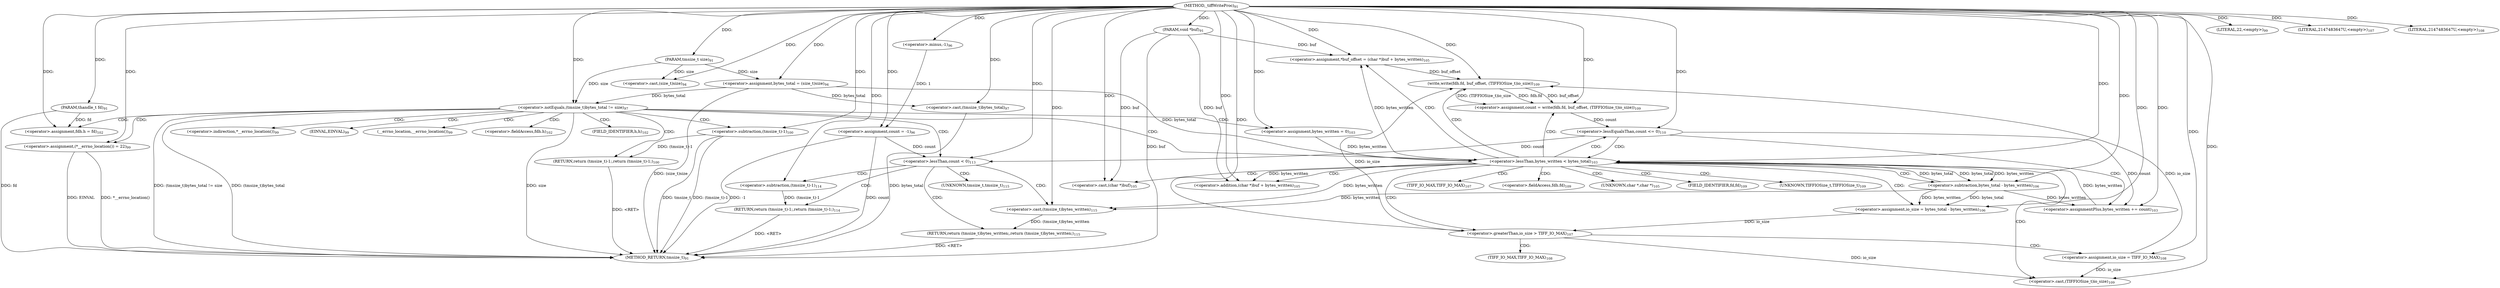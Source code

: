 digraph "_tiffWriteProc" {  
"33672" [label = <(METHOD,_tiffWriteProc)<SUB>91</SUB>> ]
"33779" [label = <(METHOD_RETURN,tmsize_t)<SUB>91</SUB>> ]
"33673" [label = <(PARAM,thandle_t fd)<SUB>91</SUB>> ]
"33674" [label = <(PARAM,void *buf)<SUB>91</SUB>> ]
"33675" [label = <(PARAM,tmsize_t size)<SUB>91</SUB>> ]
"33679" [label = <(&lt;operator&gt;.assignment,bytes_total = (size_t)size)<SUB>94</SUB>> ]
"33686" [label = <(&lt;operator&gt;.assignment,count = -1)<SUB>96</SUB>> ]
"33707" [label = <(&lt;operator&gt;.assignment,fdh.h = fd)<SUB>102</SUB>> ]
"33775" [label = <(RETURN,return (tmsize_t)bytes_written;,return (tmsize_t)bytes_written;)<SUB>115</SUB>> ]
"33691" [label = <(&lt;operator&gt;.notEquals,(tmsize_t)bytes_total != size)<SUB>97</SUB>> ]
"33717" [label = <(&lt;operator&gt;.lessThan,bytes_written &lt; bytes_total)<SUB>103</SUB>> ]
"33720" [label = <(&lt;operator&gt;.assignmentPlus,bytes_written += count)<SUB>103</SUB>> ]
"33767" [label = <(&lt;operator&gt;.lessThan,count &lt; 0)<SUB>113</SUB>> ]
"33776" [label = <(&lt;operator&gt;.cast,(tmsize_t)bytes_written)<SUB>115</SUB>> ]
"33681" [label = <(&lt;operator&gt;.cast,(size_t)size)<SUB>94</SUB>> ]
"33688" [label = <(&lt;operator&gt;.minus,-1)<SUB>96</SUB>> ]
"33697" [label = <(&lt;operator&gt;.assignment,(*__errno_location()) = 22)<SUB>99</SUB>> ]
"33703" [label = <(RETURN,return (tmsize_t)-1;,return (tmsize_t)-1;)<SUB>100</SUB>> ]
"33714" [label = <(&lt;operator&gt;.assignment,bytes_written = 0)<SUB>103</SUB>> ]
"33725" [label = <(&lt;operator&gt;.assignment,*buf_offset = (char *)buf + bytes_written)<SUB>105</SUB>> ]
"33733" [label = <(&lt;operator&gt;.assignment,io_size = bytes_total - bytes_written)<SUB>106</SUB>> ]
"33750" [label = <(&lt;operator&gt;.assignment,count = write(fdh.fd, buf_offset, (TIFFIOSize_t)io_size))<SUB>109</SUB>> ]
"33771" [label = <(RETURN,return (tmsize_t)-1;,return (tmsize_t)-1;)<SUB>114</SUB>> ]
"33692" [label = <(&lt;operator&gt;.cast,(tmsize_t)bytes_total)<SUB>97</SUB>> ]
"33704" [label = <(&lt;operator&gt;.subtraction,(tmsize_t)-1)<SUB>100</SUB>> ]
"33739" [label = <(&lt;operator&gt;.greaterThan,io_size &gt; TIFF_IO_MAX)<SUB>107</SUB>> ]
"33761" [label = <(&lt;operator&gt;.lessEqualsThan,count &lt;= 0)<SUB>110</SUB>> ]
"33772" [label = <(&lt;operator&gt;.subtraction,(tmsize_t)-1)<SUB>114</SUB>> ]
"33727" [label = <(&lt;operator&gt;.addition,(char *)buf + bytes_written)<SUB>105</SUB>> ]
"33735" [label = <(&lt;operator&gt;.subtraction,bytes_total - bytes_written)<SUB>106</SUB>> ]
"33745" [label = <(&lt;operator&gt;.assignment,io_size = TIFF_IO_MAX)<SUB>108</SUB>> ]
"33752" [label = <(write,write(fdh.fd, buf_offset, (TIFFIOSize_t)io_size))<SUB>109</SUB>> ]
"33702" [label = <(LITERAL,22,&lt;empty&gt;)<SUB>99</SUB>> ]
"33728" [label = <(&lt;operator&gt;.cast,(char *)buf)<SUB>105</SUB>> ]
"33757" [label = <(&lt;operator&gt;.cast,(TIFFIOSize_t)io_size)<SUB>109</SUB>> ]
"33743" [label = <(LITERAL,2147483647U,&lt;empty&gt;)<SUB>107</SUB>> ]
"33749" [label = <(LITERAL,2147483647U,&lt;empty&gt;)<SUB>108</SUB>> ]
"33708" [label = <(&lt;operator&gt;.fieldAccess,fdh.h)<SUB>102</SUB>> ]
"33710" [label = <(FIELD_IDENTIFIER,h,h)<SUB>102</SUB>> ]
"33777" [label = <(UNKNOWN,tmsize_t,tmsize_t)<SUB>115</SUB>> ]
"33698" [label = <(&lt;operator&gt;.indirection,*__errno_location())<SUB>99</SUB>> ]
"33700" [label = <(EINVAL,EINVAL)<SUB>99</SUB>> ]
"33699" [label = <(__errno_location,__errno_location())<SUB>99</SUB>> ]
"33741" [label = <(TIFF_IO_MAX,TIFF_IO_MAX)<SUB>107</SUB>> ]
"33753" [label = <(&lt;operator&gt;.fieldAccess,fdh.fd)<SUB>109</SUB>> ]
"33729" [label = <(UNKNOWN,char *,char *)<SUB>105</SUB>> ]
"33747" [label = <(TIFF_IO_MAX,TIFF_IO_MAX)<SUB>108</SUB>> ]
"33755" [label = <(FIELD_IDENTIFIER,fd,fd)<SUB>109</SUB>> ]
"33758" [label = <(UNKNOWN,TIFFIOSize_t,TIFFIOSize_t)<SUB>109</SUB>> ]
  "33775" -> "33779"  [ label = "DDG: &lt;RET&gt;"] 
  "33703" -> "33779"  [ label = "DDG: &lt;RET&gt;"] 
  "33771" -> "33779"  [ label = "DDG: &lt;RET&gt;"] 
  "33673" -> "33779"  [ label = "DDG: fd"] 
  "33674" -> "33779"  [ label = "DDG: buf"] 
  "33679" -> "33779"  [ label = "DDG: (size_t)size"] 
  "33686" -> "33779"  [ label = "DDG: count"] 
  "33686" -> "33779"  [ label = "DDG: -1"] 
  "33692" -> "33779"  [ label = "DDG: bytes_total"] 
  "33691" -> "33779"  [ label = "DDG: (tmsize_t)bytes_total"] 
  "33691" -> "33779"  [ label = "DDG: size"] 
  "33691" -> "33779"  [ label = "DDG: (tmsize_t)bytes_total != size"] 
  "33697" -> "33779"  [ label = "DDG: *__errno_location()"] 
  "33697" -> "33779"  [ label = "DDG: EINVAL"] 
  "33704" -> "33779"  [ label = "DDG: tmsize_t"] 
  "33704" -> "33779"  [ label = "DDG: (tmsize_t)-1"] 
  "33672" -> "33673"  [ label = "DDG: "] 
  "33672" -> "33674"  [ label = "DDG: "] 
  "33672" -> "33675"  [ label = "DDG: "] 
  "33675" -> "33679"  [ label = "DDG: size"] 
  "33672" -> "33679"  [ label = "DDG: "] 
  "33688" -> "33686"  [ label = "DDG: 1"] 
  "33673" -> "33707"  [ label = "DDG: fd"] 
  "33672" -> "33707"  [ label = "DDG: "] 
  "33776" -> "33775"  [ label = "DDG: (tmsize_t)bytes_written"] 
  "33672" -> "33686"  [ label = "DDG: "] 
  "33761" -> "33720"  [ label = "DDG: count"] 
  "33672" -> "33720"  [ label = "DDG: "] 
  "33717" -> "33776"  [ label = "DDG: bytes_written"] 
  "33735" -> "33776"  [ label = "DDG: bytes_written"] 
  "33672" -> "33776"  [ label = "DDG: "] 
  "33675" -> "33681"  [ label = "DDG: size"] 
  "33672" -> "33681"  [ label = "DDG: "] 
  "33672" -> "33688"  [ label = "DDG: "] 
  "33679" -> "33691"  [ label = "DDG: bytes_total"] 
  "33672" -> "33691"  [ label = "DDG: "] 
  "33675" -> "33691"  [ label = "DDG: size"] 
  "33672" -> "33697"  [ label = "DDG: "] 
  "33704" -> "33703"  [ label = "DDG: (tmsize_t)-1"] 
  "33672" -> "33714"  [ label = "DDG: "] 
  "33714" -> "33717"  [ label = "DDG: bytes_written"] 
  "33720" -> "33717"  [ label = "DDG: bytes_written"] 
  "33672" -> "33717"  [ label = "DDG: "] 
  "33735" -> "33717"  [ label = "DDG: bytes_total"] 
  "33679" -> "33717"  [ label = "DDG: bytes_total"] 
  "33735" -> "33720"  [ label = "DDG: bytes_written"] 
  "33674" -> "33725"  [ label = "DDG: buf"] 
  "33672" -> "33725"  [ label = "DDG: "] 
  "33717" -> "33725"  [ label = "DDG: bytes_written"] 
  "33735" -> "33733"  [ label = "DDG: bytes_total"] 
  "33735" -> "33733"  [ label = "DDG: bytes_written"] 
  "33752" -> "33750"  [ label = "DDG: fdh.fd"] 
  "33752" -> "33750"  [ label = "DDG: buf_offset"] 
  "33752" -> "33750"  [ label = "DDG: (TIFFIOSize_t)io_size"] 
  "33686" -> "33767"  [ label = "DDG: count"] 
  "33761" -> "33767"  [ label = "DDG: count"] 
  "33672" -> "33767"  [ label = "DDG: "] 
  "33772" -> "33771"  [ label = "DDG: (tmsize_t)-1"] 
  "33679" -> "33692"  [ label = "DDG: bytes_total"] 
  "33672" -> "33692"  [ label = "DDG: "] 
  "33672" -> "33733"  [ label = "DDG: "] 
  "33672" -> "33750"  [ label = "DDG: "] 
  "33672" -> "33704"  [ label = "DDG: "] 
  "33674" -> "33727"  [ label = "DDG: buf"] 
  "33672" -> "33727"  [ label = "DDG: "] 
  "33717" -> "33727"  [ label = "DDG: bytes_written"] 
  "33717" -> "33735"  [ label = "DDG: bytes_total"] 
  "33672" -> "33735"  [ label = "DDG: "] 
  "33717" -> "33735"  [ label = "DDG: bytes_written"] 
  "33733" -> "33739"  [ label = "DDG: io_size"] 
  "33672" -> "33739"  [ label = "DDG: "] 
  "33672" -> "33745"  [ label = "DDG: "] 
  "33725" -> "33752"  [ label = "DDG: buf_offset"] 
  "33672" -> "33752"  [ label = "DDG: "] 
  "33739" -> "33752"  [ label = "DDG: io_size"] 
  "33745" -> "33752"  [ label = "DDG: io_size"] 
  "33750" -> "33761"  [ label = "DDG: count"] 
  "33672" -> "33761"  [ label = "DDG: "] 
  "33672" -> "33772"  [ label = "DDG: "] 
  "33672" -> "33702"  [ label = "DDG: "] 
  "33674" -> "33728"  [ label = "DDG: buf"] 
  "33672" -> "33728"  [ label = "DDG: "] 
  "33739" -> "33757"  [ label = "DDG: io_size"] 
  "33745" -> "33757"  [ label = "DDG: io_size"] 
  "33672" -> "33757"  [ label = "DDG: "] 
  "33672" -> "33743"  [ label = "DDG: "] 
  "33672" -> "33749"  [ label = "DDG: "] 
  "33691" -> "33710"  [ label = "CDG: "] 
  "33691" -> "33767"  [ label = "CDG: "] 
  "33691" -> "33698"  [ label = "CDG: "] 
  "33691" -> "33714"  [ label = "CDG: "] 
  "33691" -> "33717"  [ label = "CDG: "] 
  "33691" -> "33700"  [ label = "CDG: "] 
  "33691" -> "33708"  [ label = "CDG: "] 
  "33691" -> "33697"  [ label = "CDG: "] 
  "33691" -> "33699"  [ label = "CDG: "] 
  "33691" -> "33703"  [ label = "CDG: "] 
  "33691" -> "33707"  [ label = "CDG: "] 
  "33691" -> "33704"  [ label = "CDG: "] 
  "33717" -> "33757"  [ label = "CDG: "] 
  "33717" -> "33728"  [ label = "CDG: "] 
  "33717" -> "33729"  [ label = "CDG: "] 
  "33717" -> "33761"  [ label = "CDG: "] 
  "33717" -> "33755"  [ label = "CDG: "] 
  "33717" -> "33739"  [ label = "CDG: "] 
  "33717" -> "33725"  [ label = "CDG: "] 
  "33717" -> "33727"  [ label = "CDG: "] 
  "33717" -> "33753"  [ label = "CDG: "] 
  "33717" -> "33752"  [ label = "CDG: "] 
  "33717" -> "33733"  [ label = "CDG: "] 
  "33717" -> "33741"  [ label = "CDG: "] 
  "33717" -> "33750"  [ label = "CDG: "] 
  "33717" -> "33735"  [ label = "CDG: "] 
  "33717" -> "33758"  [ label = "CDG: "] 
  "33767" -> "33776"  [ label = "CDG: "] 
  "33767" -> "33777"  [ label = "CDG: "] 
  "33767" -> "33772"  [ label = "CDG: "] 
  "33767" -> "33771"  [ label = "CDG: "] 
  "33767" -> "33775"  [ label = "CDG: "] 
  "33739" -> "33745"  [ label = "CDG: "] 
  "33739" -> "33747"  [ label = "CDG: "] 
  "33761" -> "33720"  [ label = "CDG: "] 
  "33761" -> "33717"  [ label = "CDG: "] 
}
